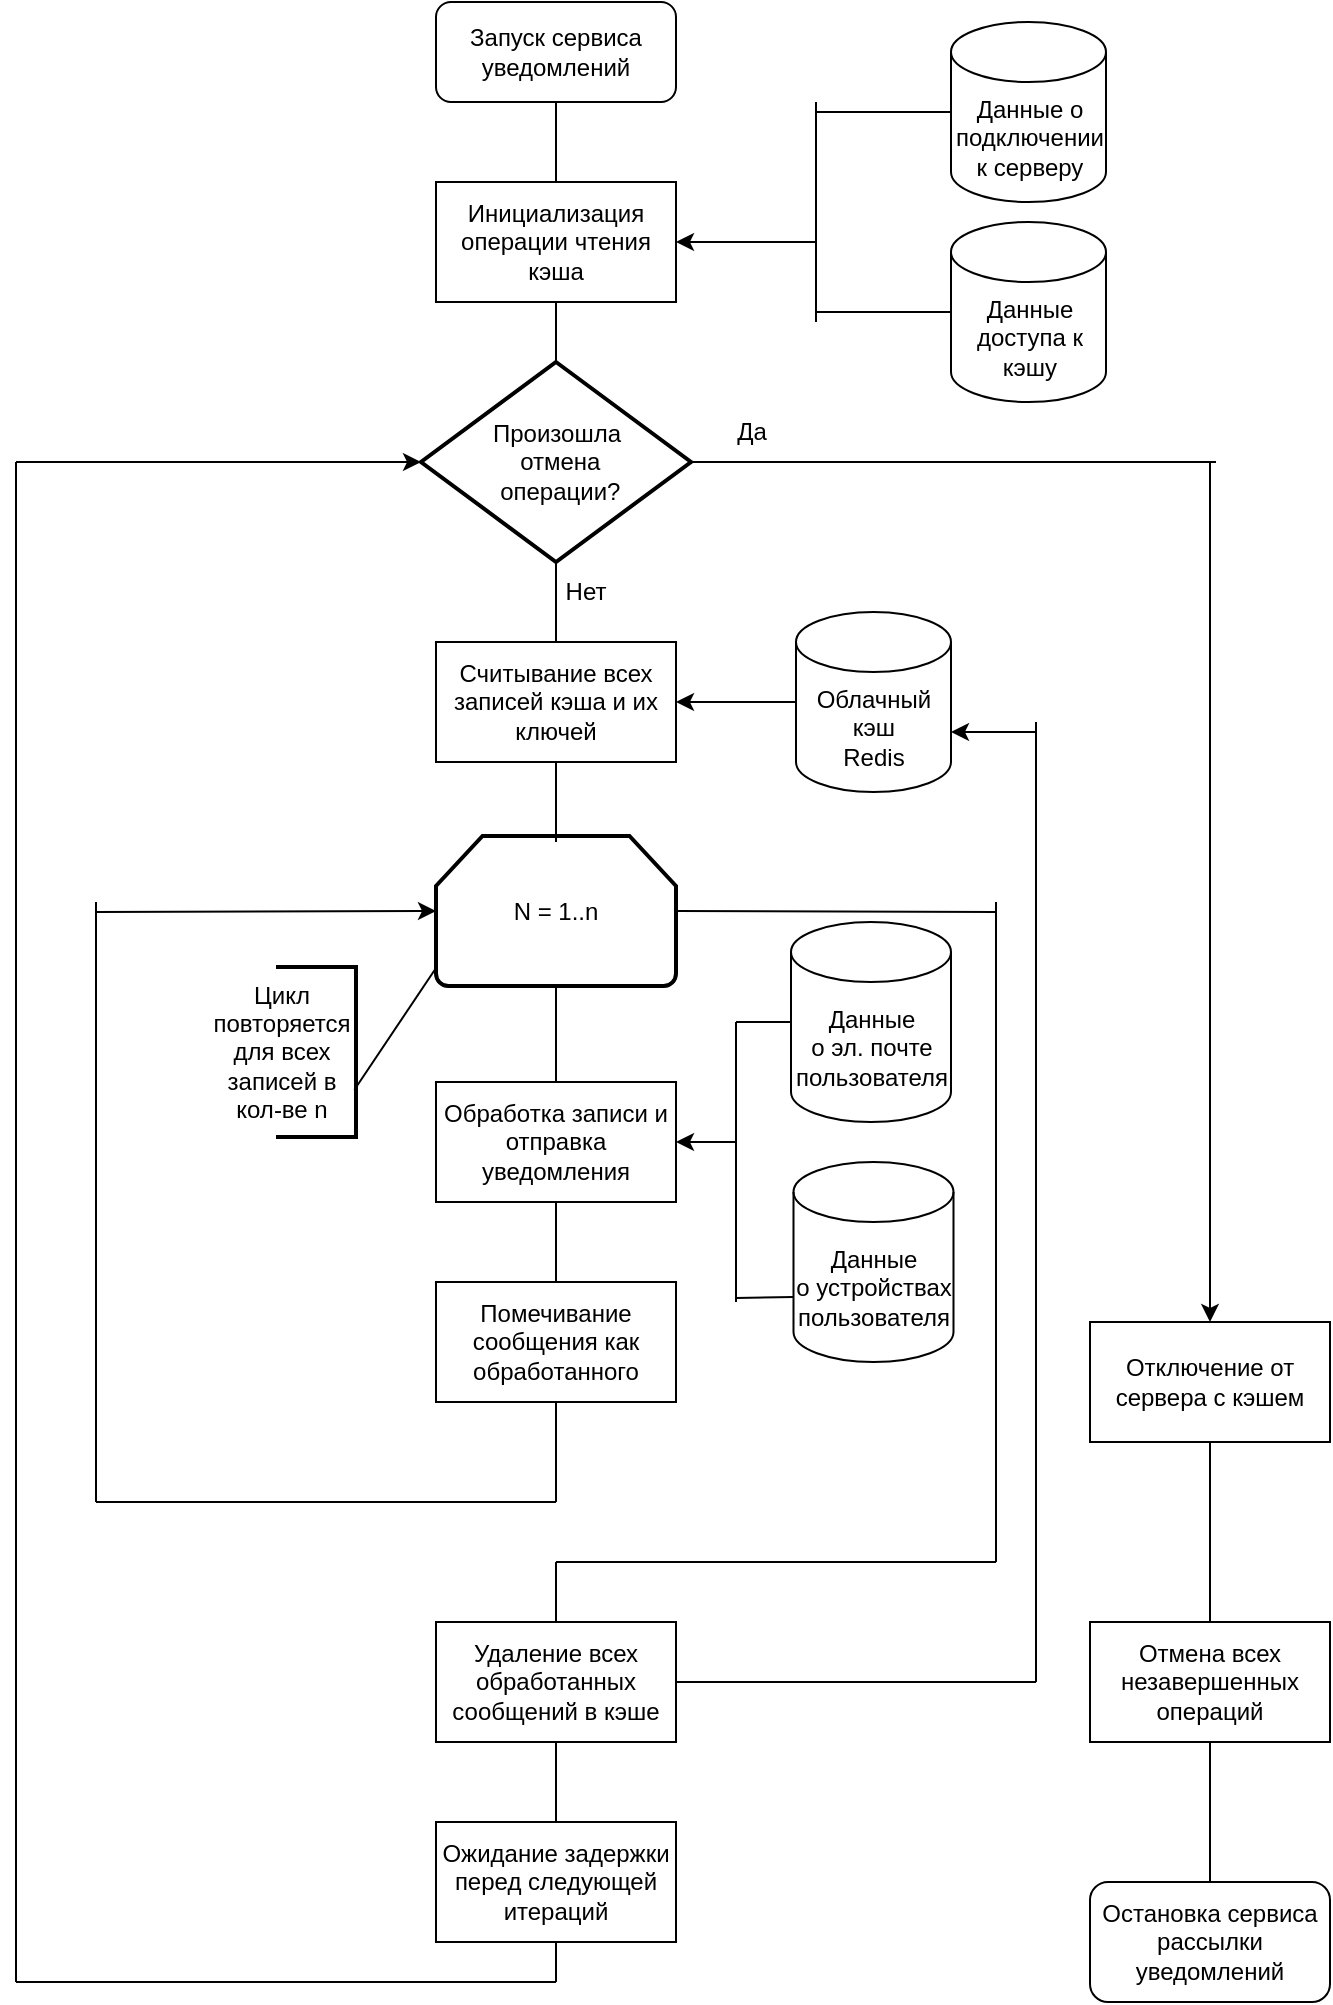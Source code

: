 <mxfile version="24.2.8" type="device">
  <diagram name="Страница — 1" id="e6kaVKJ8_xeWUmDwlyiY">
    <mxGraphModel dx="1985" dy="869" grid="1" gridSize="10" guides="1" tooltips="1" connect="1" arrows="1" fold="1" page="1" pageScale="1" pageWidth="827" pageHeight="1169" math="0" shadow="0">
      <root>
        <mxCell id="0" />
        <mxCell id="1" parent="0" />
        <mxCell id="uKHmm_yyWdfWCHC5QcY_-1" value="Запуск сервиса уведомлений" style="rounded=1;whiteSpace=wrap;html=1;" vertex="1" parent="1">
          <mxGeometry x="330" y="130" width="120" height="50" as="geometry" />
        </mxCell>
        <mxCell id="uKHmm_yyWdfWCHC5QcY_-5" value="Произошла&lt;div&gt;&amp;nbsp;отмена&lt;/div&gt;&lt;div&gt;&amp;nbsp;операции?&lt;/div&gt;" style="strokeWidth=2;html=1;shape=mxgraph.flowchart.decision;whiteSpace=wrap;" vertex="1" parent="1">
          <mxGeometry x="322.5" y="310" width="135" height="100" as="geometry" />
        </mxCell>
        <mxCell id="uKHmm_yyWdfWCHC5QcY_-6" value="Инициализация операции чтения кэша" style="rounded=0;whiteSpace=wrap;html=1;" vertex="1" parent="1">
          <mxGeometry x="330" y="220" width="120" height="60" as="geometry" />
        </mxCell>
        <mxCell id="uKHmm_yyWdfWCHC5QcY_-9" value="" style="endArrow=none;html=1;rounded=0;entryX=0.5;entryY=1;entryDx=0;entryDy=0;" edge="1" parent="1" target="uKHmm_yyWdfWCHC5QcY_-1">
          <mxGeometry width="50" height="50" relative="1" as="geometry">
            <mxPoint x="390" y="220" as="sourcePoint" />
            <mxPoint x="390" y="190" as="targetPoint" />
          </mxGeometry>
        </mxCell>
        <mxCell id="uKHmm_yyWdfWCHC5QcY_-10" value="" style="endArrow=none;html=1;rounded=0;entryX=0.5;entryY=1;entryDx=0;entryDy=0;exitX=0.5;exitY=0;exitDx=0;exitDy=0;exitPerimeter=0;" edge="1" parent="1" source="uKHmm_yyWdfWCHC5QcY_-5" target="uKHmm_yyWdfWCHC5QcY_-6">
          <mxGeometry width="50" height="50" relative="1" as="geometry">
            <mxPoint x="390" y="300" as="sourcePoint" />
            <mxPoint x="440" y="270" as="targetPoint" />
          </mxGeometry>
        </mxCell>
        <mxCell id="uKHmm_yyWdfWCHC5QcY_-11" value="Считывание всех записей кэша и их ключей" style="rounded=0;whiteSpace=wrap;html=1;" vertex="1" parent="1">
          <mxGeometry x="330" y="450" width="120" height="60" as="geometry" />
        </mxCell>
        <mxCell id="uKHmm_yyWdfWCHC5QcY_-13" value="N = 1..n" style="strokeWidth=2;html=1;shape=mxgraph.flowchart.loop_limit;whiteSpace=wrap;" vertex="1" parent="1">
          <mxGeometry x="330" y="547" width="120" height="75" as="geometry" />
        </mxCell>
        <mxCell id="uKHmm_yyWdfWCHC5QcY_-14" value="Цикл повторяется для всех записей в кол-ве n" style="text;html=1;align=center;verticalAlign=middle;whiteSpace=wrap;rounded=0;" vertex="1" parent="1">
          <mxGeometry x="222.5" y="640" width="60" height="30" as="geometry" />
        </mxCell>
        <mxCell id="uKHmm_yyWdfWCHC5QcY_-15" value="" style="strokeWidth=2;html=1;shape=mxgraph.flowchart.annotation_1;align=left;pointerEvents=1;direction=west;" vertex="1" parent="1">
          <mxGeometry x="250" y="612.5" width="40" height="85" as="geometry" />
        </mxCell>
        <mxCell id="uKHmm_yyWdfWCHC5QcY_-16" value="" style="endArrow=none;html=1;rounded=0;exitX=0.02;exitY=0.278;exitDx=0;exitDy=0;exitPerimeter=0;entryX=0;entryY=0.88;entryDx=0;entryDy=0;entryPerimeter=0;" edge="1" parent="1" source="uKHmm_yyWdfWCHC5QcY_-15" target="uKHmm_yyWdfWCHC5QcY_-13">
          <mxGeometry width="50" height="50" relative="1" as="geometry">
            <mxPoint x="390" y="520" as="sourcePoint" />
            <mxPoint x="440" y="470" as="targetPoint" />
          </mxGeometry>
        </mxCell>
        <mxCell id="uKHmm_yyWdfWCHC5QcY_-18" value="Обработка записи и отправка уведомления" style="rounded=0;whiteSpace=wrap;html=1;" vertex="1" parent="1">
          <mxGeometry x="330" y="670" width="120" height="60" as="geometry" />
        </mxCell>
        <mxCell id="uKHmm_yyWdfWCHC5QcY_-19" value="Помечивание сообщения как обработанного" style="rounded=0;whiteSpace=wrap;html=1;" vertex="1" parent="1">
          <mxGeometry x="330" y="770" width="120" height="60" as="geometry" />
        </mxCell>
        <mxCell id="uKHmm_yyWdfWCHC5QcY_-20" value="" style="endArrow=none;html=1;rounded=0;exitX=0.5;exitY=1;exitDx=0;exitDy=0;" edge="1" parent="1" source="uKHmm_yyWdfWCHC5QcY_-19">
          <mxGeometry width="50" height="50" relative="1" as="geometry">
            <mxPoint x="390" y="820" as="sourcePoint" />
            <mxPoint x="390" y="880" as="targetPoint" />
          </mxGeometry>
        </mxCell>
        <mxCell id="uKHmm_yyWdfWCHC5QcY_-21" value="" style="endArrow=none;html=1;rounded=0;exitX=0.5;exitY=1;exitDx=0;exitDy=0;exitPerimeter=0;entryX=0.5;entryY=0;entryDx=0;entryDy=0;" edge="1" parent="1" source="uKHmm_yyWdfWCHC5QcY_-13" target="uKHmm_yyWdfWCHC5QcY_-18">
          <mxGeometry width="50" height="50" relative="1" as="geometry">
            <mxPoint x="390" y="820" as="sourcePoint" />
            <mxPoint x="390" y="660" as="targetPoint" />
          </mxGeometry>
        </mxCell>
        <mxCell id="uKHmm_yyWdfWCHC5QcY_-22" value="" style="endArrow=none;html=1;rounded=0;entryX=0.5;entryY=1;entryDx=0;entryDy=0;" edge="1" parent="1" target="uKHmm_yyWdfWCHC5QcY_-11">
          <mxGeometry width="50" height="50" relative="1" as="geometry">
            <mxPoint x="390" y="550" as="sourcePoint" />
            <mxPoint x="440" y="570" as="targetPoint" />
          </mxGeometry>
        </mxCell>
        <mxCell id="uKHmm_yyWdfWCHC5QcY_-23" value="" style="endArrow=none;html=1;rounded=0;entryX=0.5;entryY=1;entryDx=0;entryDy=0;entryPerimeter=0;" edge="1" parent="1" target="uKHmm_yyWdfWCHC5QcY_-5">
          <mxGeometry width="50" height="50" relative="1" as="geometry">
            <mxPoint x="390" y="450" as="sourcePoint" />
            <mxPoint x="440" y="570" as="targetPoint" />
          </mxGeometry>
        </mxCell>
        <mxCell id="uKHmm_yyWdfWCHC5QcY_-25" value="" style="endArrow=none;html=1;rounded=0;entryX=0.5;entryY=0;entryDx=0;entryDy=0;exitX=0.5;exitY=1;exitDx=0;exitDy=0;" edge="1" parent="1" source="uKHmm_yyWdfWCHC5QcY_-18" target="uKHmm_yyWdfWCHC5QcY_-19">
          <mxGeometry width="50" height="50" relative="1" as="geometry">
            <mxPoint x="390" y="820" as="sourcePoint" />
            <mxPoint x="440" y="770" as="targetPoint" />
          </mxGeometry>
        </mxCell>
        <mxCell id="uKHmm_yyWdfWCHC5QcY_-26" value="" style="endArrow=none;html=1;rounded=0;" edge="1" parent="1">
          <mxGeometry width="50" height="50" relative="1" as="geometry">
            <mxPoint x="390" y="880" as="sourcePoint" />
            <mxPoint x="160" y="880" as="targetPoint" />
          </mxGeometry>
        </mxCell>
        <mxCell id="uKHmm_yyWdfWCHC5QcY_-27" value="" style="endArrow=none;html=1;rounded=0;" edge="1" parent="1">
          <mxGeometry width="50" height="50" relative="1" as="geometry">
            <mxPoint x="160" y="880" as="sourcePoint" />
            <mxPoint x="160" y="580" as="targetPoint" />
          </mxGeometry>
        </mxCell>
        <mxCell id="uKHmm_yyWdfWCHC5QcY_-30" value="" style="endArrow=classic;html=1;rounded=0;entryX=0;entryY=0.5;entryDx=0;entryDy=0;entryPerimeter=0;" edge="1" parent="1" target="uKHmm_yyWdfWCHC5QcY_-13">
          <mxGeometry width="50" height="50" relative="1" as="geometry">
            <mxPoint x="160" y="585" as="sourcePoint" />
            <mxPoint x="320" y="540" as="targetPoint" />
          </mxGeometry>
        </mxCell>
        <mxCell id="uKHmm_yyWdfWCHC5QcY_-34" value="" style="endArrow=none;html=1;rounded=0;entryX=1;entryY=0.5;entryDx=0;entryDy=0;entryPerimeter=0;" edge="1" parent="1" target="uKHmm_yyWdfWCHC5QcY_-13">
          <mxGeometry width="50" height="50" relative="1" as="geometry">
            <mxPoint x="610" y="585" as="sourcePoint" />
            <mxPoint x="440" y="770" as="targetPoint" />
          </mxGeometry>
        </mxCell>
        <mxCell id="uKHmm_yyWdfWCHC5QcY_-36" value="Удаление всех обработанных сообщений в кэше" style="rounded=0;whiteSpace=wrap;html=1;" vertex="1" parent="1">
          <mxGeometry x="330" y="940" width="120" height="60" as="geometry" />
        </mxCell>
        <mxCell id="uKHmm_yyWdfWCHC5QcY_-37" value="" style="endArrow=none;html=1;rounded=0;" edge="1" parent="1">
          <mxGeometry width="50" height="50" relative="1" as="geometry">
            <mxPoint x="610" y="910" as="sourcePoint" />
            <mxPoint x="610" y="580" as="targetPoint" />
          </mxGeometry>
        </mxCell>
        <mxCell id="uKHmm_yyWdfWCHC5QcY_-38" value="" style="endArrow=none;html=1;rounded=0;" edge="1" parent="1">
          <mxGeometry width="50" height="50" relative="1" as="geometry">
            <mxPoint x="390" y="910" as="sourcePoint" />
            <mxPoint x="610" y="910" as="targetPoint" />
          </mxGeometry>
        </mxCell>
        <mxCell id="uKHmm_yyWdfWCHC5QcY_-40" value="" style="endArrow=none;html=1;rounded=0;" edge="1" parent="1">
          <mxGeometry width="50" height="50" relative="1" as="geometry">
            <mxPoint x="390" y="940" as="sourcePoint" />
            <mxPoint x="390" y="910" as="targetPoint" />
          </mxGeometry>
        </mxCell>
        <mxCell id="uKHmm_yyWdfWCHC5QcY_-41" value="" style="endArrow=none;html=1;rounded=0;exitX=0.5;exitY=1;exitDx=0;exitDy=0;" edge="1" parent="1" source="uKHmm_yyWdfWCHC5QcY_-36">
          <mxGeometry width="50" height="50" relative="1" as="geometry">
            <mxPoint x="390" y="920" as="sourcePoint" />
            <mxPoint x="390" y="1050" as="targetPoint" />
          </mxGeometry>
        </mxCell>
        <mxCell id="uKHmm_yyWdfWCHC5QcY_-42" value="" style="endArrow=none;html=1;rounded=0;" edge="1" parent="1">
          <mxGeometry width="50" height="50" relative="1" as="geometry">
            <mxPoint x="390" y="1120" as="sourcePoint" />
            <mxPoint x="120" y="1120" as="targetPoint" />
          </mxGeometry>
        </mxCell>
        <mxCell id="uKHmm_yyWdfWCHC5QcY_-43" value="" style="endArrow=none;html=1;rounded=0;" edge="1" parent="1">
          <mxGeometry width="50" height="50" relative="1" as="geometry">
            <mxPoint x="120" y="1120" as="sourcePoint" />
            <mxPoint x="120" y="360" as="targetPoint" />
          </mxGeometry>
        </mxCell>
        <mxCell id="uKHmm_yyWdfWCHC5QcY_-44" value="" style="endArrow=classic;html=1;rounded=0;entryX=0;entryY=0.5;entryDx=0;entryDy=0;entryPerimeter=0;" edge="1" parent="1" target="uKHmm_yyWdfWCHC5QcY_-5">
          <mxGeometry width="50" height="50" relative="1" as="geometry">
            <mxPoint x="120" y="360" as="sourcePoint" />
            <mxPoint x="440" y="470" as="targetPoint" />
          </mxGeometry>
        </mxCell>
        <mxCell id="uKHmm_yyWdfWCHC5QcY_-45" value="" style="endArrow=none;html=1;rounded=0;entryX=1;entryY=0.5;entryDx=0;entryDy=0;entryPerimeter=0;" edge="1" parent="1" target="uKHmm_yyWdfWCHC5QcY_-5">
          <mxGeometry width="50" height="50" relative="1" as="geometry">
            <mxPoint x="720" y="360" as="sourcePoint" />
            <mxPoint x="440" y="570" as="targetPoint" />
          </mxGeometry>
        </mxCell>
        <mxCell id="uKHmm_yyWdfWCHC5QcY_-48" value="Ожидание задержки перед следующей итераций" style="rounded=0;whiteSpace=wrap;html=1;" vertex="1" parent="1">
          <mxGeometry x="330" y="1040" width="120" height="60" as="geometry" />
        </mxCell>
        <mxCell id="uKHmm_yyWdfWCHC5QcY_-49" value="" style="endArrow=none;html=1;rounded=0;entryX=0.5;entryY=1;entryDx=0;entryDy=0;" edge="1" parent="1" target="uKHmm_yyWdfWCHC5QcY_-48">
          <mxGeometry width="50" height="50" relative="1" as="geometry">
            <mxPoint x="390" y="1120" as="sourcePoint" />
            <mxPoint x="440" y="970" as="targetPoint" />
          </mxGeometry>
        </mxCell>
        <mxCell id="uKHmm_yyWdfWCHC5QcY_-52" value="Отключение от сервера с кэшем" style="rounded=0;whiteSpace=wrap;html=1;" vertex="1" parent="1">
          <mxGeometry x="657" y="790" width="120" height="60" as="geometry" />
        </mxCell>
        <mxCell id="uKHmm_yyWdfWCHC5QcY_-53" value="Отмена всех незавершенных операций" style="rounded=0;whiteSpace=wrap;html=1;" vertex="1" parent="1">
          <mxGeometry x="657" y="940" width="120" height="60" as="geometry" />
        </mxCell>
        <mxCell id="uKHmm_yyWdfWCHC5QcY_-54" value="" style="endArrow=none;html=1;rounded=0;entryX=0.5;entryY=1;entryDx=0;entryDy=0;" edge="1" parent="1" source="uKHmm_yyWdfWCHC5QcY_-53" target="uKHmm_yyWdfWCHC5QcY_-52">
          <mxGeometry width="50" height="50" relative="1" as="geometry">
            <mxPoint x="507" y="1010" as="sourcePoint" />
            <mxPoint x="557" y="960" as="targetPoint" />
          </mxGeometry>
        </mxCell>
        <mxCell id="uKHmm_yyWdfWCHC5QcY_-55" value="Остановка сервиса&lt;div&gt;рассылки уведомлений&lt;/div&gt;" style="rounded=1;whiteSpace=wrap;html=1;" vertex="1" parent="1">
          <mxGeometry x="657" y="1070" width="120" height="60" as="geometry" />
        </mxCell>
        <mxCell id="uKHmm_yyWdfWCHC5QcY_-56" value="" style="endArrow=none;html=1;rounded=0;entryX=0.5;entryY=1;entryDx=0;entryDy=0;" edge="1" parent="1" source="uKHmm_yyWdfWCHC5QcY_-55" target="uKHmm_yyWdfWCHC5QcY_-53">
          <mxGeometry width="50" height="50" relative="1" as="geometry">
            <mxPoint x="507" y="1110" as="sourcePoint" />
            <mxPoint x="557" y="1060" as="targetPoint" />
          </mxGeometry>
        </mxCell>
        <mxCell id="uKHmm_yyWdfWCHC5QcY_-57" value="Да" style="text;html=1;align=center;verticalAlign=middle;whiteSpace=wrap;rounded=0;" vertex="1" parent="1">
          <mxGeometry x="457.5" y="330" width="60" height="30" as="geometry" />
        </mxCell>
        <mxCell id="uKHmm_yyWdfWCHC5QcY_-58" value="Нет" style="text;html=1;align=center;verticalAlign=middle;whiteSpace=wrap;rounded=0;" vertex="1" parent="1">
          <mxGeometry x="370" y="410" width="70" height="30" as="geometry" />
        </mxCell>
        <mxCell id="uKHmm_yyWdfWCHC5QcY_-59" value="Облачный&lt;div&gt;кэш&lt;/div&gt;&lt;div&gt;Redis&lt;/div&gt;" style="shape=cylinder3;whiteSpace=wrap;html=1;boundedLbl=1;backgroundOutline=1;size=15;" vertex="1" parent="1">
          <mxGeometry x="510" y="435" width="77.5" height="90" as="geometry" />
        </mxCell>
        <mxCell id="uKHmm_yyWdfWCHC5QcY_-60" value="Данные о подключении&lt;div&gt;к серверу&lt;/div&gt;" style="shape=cylinder3;whiteSpace=wrap;html=1;boundedLbl=1;backgroundOutline=1;size=15;" vertex="1" parent="1">
          <mxGeometry x="587.5" y="140" width="77.5" height="90" as="geometry" />
        </mxCell>
        <mxCell id="uKHmm_yyWdfWCHC5QcY_-61" value="Данные&lt;div&gt;доступа к кэшу&lt;/div&gt;" style="shape=cylinder3;whiteSpace=wrap;html=1;boundedLbl=1;backgroundOutline=1;size=15;" vertex="1" parent="1">
          <mxGeometry x="587.5" y="240" width="77.5" height="90" as="geometry" />
        </mxCell>
        <mxCell id="uKHmm_yyWdfWCHC5QcY_-62" value="" style="endArrow=classic;html=1;rounded=0;" edge="1" parent="1" target="uKHmm_yyWdfWCHC5QcY_-6">
          <mxGeometry width="50" height="50" relative="1" as="geometry">
            <mxPoint x="520" y="250" as="sourcePoint" />
            <mxPoint x="350" y="330" as="targetPoint" />
          </mxGeometry>
        </mxCell>
        <mxCell id="uKHmm_yyWdfWCHC5QcY_-63" value="" style="endArrow=none;html=1;rounded=0;entryX=0;entryY=0.5;entryDx=0;entryDy=0;entryPerimeter=0;" edge="1" parent="1" target="uKHmm_yyWdfWCHC5QcY_-60">
          <mxGeometry width="50" height="50" relative="1" as="geometry">
            <mxPoint x="520" y="185" as="sourcePoint" />
            <mxPoint x="350" y="330" as="targetPoint" />
          </mxGeometry>
        </mxCell>
        <mxCell id="uKHmm_yyWdfWCHC5QcY_-64" value="" style="endArrow=none;html=1;rounded=0;entryX=0;entryY=0.5;entryDx=0;entryDy=0;entryPerimeter=0;" edge="1" parent="1" target="uKHmm_yyWdfWCHC5QcY_-61">
          <mxGeometry width="50" height="50" relative="1" as="geometry">
            <mxPoint x="520" y="285" as="sourcePoint" />
            <mxPoint x="350" y="330" as="targetPoint" />
          </mxGeometry>
        </mxCell>
        <mxCell id="uKHmm_yyWdfWCHC5QcY_-65" value="" style="endArrow=none;html=1;rounded=0;" edge="1" parent="1">
          <mxGeometry width="50" height="50" relative="1" as="geometry">
            <mxPoint x="520" y="290" as="sourcePoint" />
            <mxPoint x="520" y="180" as="targetPoint" />
          </mxGeometry>
        </mxCell>
        <mxCell id="uKHmm_yyWdfWCHC5QcY_-66" value="" style="endArrow=classic;html=1;rounded=0;exitX=0;exitY=0.5;exitDx=0;exitDy=0;exitPerimeter=0;" edge="1" parent="1" source="uKHmm_yyWdfWCHC5QcY_-59" target="uKHmm_yyWdfWCHC5QcY_-11">
          <mxGeometry width="50" height="50" relative="1" as="geometry">
            <mxPoint x="300" y="480" as="sourcePoint" />
            <mxPoint x="350" y="430" as="targetPoint" />
          </mxGeometry>
        </mxCell>
        <mxCell id="uKHmm_yyWdfWCHC5QcY_-67" value="Данные&lt;div&gt;о эл. почте&lt;/div&gt;&lt;div&gt;пользователя&lt;/div&gt;" style="shape=cylinder3;whiteSpace=wrap;html=1;boundedLbl=1;backgroundOutline=1;size=15;" vertex="1" parent="1">
          <mxGeometry x="507.5" y="590" width="80" height="100" as="geometry" />
        </mxCell>
        <mxCell id="uKHmm_yyWdfWCHC5QcY_-68" value="Данные&lt;div&gt;о устройствах&lt;/div&gt;&lt;div&gt;пользователя&lt;/div&gt;" style="shape=cylinder3;whiteSpace=wrap;html=1;boundedLbl=1;backgroundOutline=1;size=15;" vertex="1" parent="1">
          <mxGeometry x="508.75" y="710" width="80" height="100" as="geometry" />
        </mxCell>
        <mxCell id="uKHmm_yyWdfWCHC5QcY_-69" value="" style="endArrow=classic;html=1;rounded=0;entryX=1;entryY=0.5;entryDx=0;entryDy=0;" edge="1" parent="1" target="uKHmm_yyWdfWCHC5QcY_-18">
          <mxGeometry width="50" height="50" relative="1" as="geometry">
            <mxPoint x="480" y="700" as="sourcePoint" />
            <mxPoint x="350" y="750" as="targetPoint" />
          </mxGeometry>
        </mxCell>
        <mxCell id="uKHmm_yyWdfWCHC5QcY_-70" value="" style="endArrow=none;html=1;rounded=0;entryX=0;entryY=0;entryDx=0;entryDy=67.5;entryPerimeter=0;" edge="1" parent="1" target="uKHmm_yyWdfWCHC5QcY_-68">
          <mxGeometry width="50" height="50" relative="1" as="geometry">
            <mxPoint x="480" y="778" as="sourcePoint" />
            <mxPoint x="253.75" y="790" as="targetPoint" />
          </mxGeometry>
        </mxCell>
        <mxCell id="uKHmm_yyWdfWCHC5QcY_-71" value="" style="endArrow=none;html=1;rounded=0;entryX=0;entryY=0.5;entryDx=0;entryDy=0;entryPerimeter=0;" edge="1" parent="1" target="uKHmm_yyWdfWCHC5QcY_-67">
          <mxGeometry width="50" height="50" relative="1" as="geometry">
            <mxPoint x="480" y="640" as="sourcePoint" />
            <mxPoint x="253.75" y="790" as="targetPoint" />
          </mxGeometry>
        </mxCell>
        <mxCell id="uKHmm_yyWdfWCHC5QcY_-72" value="" style="endArrow=none;html=1;rounded=0;" edge="1" parent="1">
          <mxGeometry width="50" height="50" relative="1" as="geometry">
            <mxPoint x="480" y="780" as="sourcePoint" />
            <mxPoint x="480" y="640" as="targetPoint" />
          </mxGeometry>
        </mxCell>
        <mxCell id="uKHmm_yyWdfWCHC5QcY_-74" value="" style="endArrow=none;html=1;rounded=0;exitX=1;exitY=0.5;exitDx=0;exitDy=0;" edge="1" parent="1" source="uKHmm_yyWdfWCHC5QcY_-36">
          <mxGeometry width="50" height="50" relative="1" as="geometry">
            <mxPoint x="300" y="800" as="sourcePoint" />
            <mxPoint x="630" y="970" as="targetPoint" />
          </mxGeometry>
        </mxCell>
        <mxCell id="uKHmm_yyWdfWCHC5QcY_-76" value="" style="endArrow=none;html=1;rounded=0;" edge="1" parent="1">
          <mxGeometry width="50" height="50" relative="1" as="geometry">
            <mxPoint x="630" y="490" as="sourcePoint" />
            <mxPoint x="630" y="970" as="targetPoint" />
          </mxGeometry>
        </mxCell>
        <mxCell id="uKHmm_yyWdfWCHC5QcY_-77" value="" style="endArrow=classic;html=1;rounded=0;entryX=1;entryY=0;entryDx=0;entryDy=60;entryPerimeter=0;" edge="1" parent="1" target="uKHmm_yyWdfWCHC5QcY_-59">
          <mxGeometry width="50" height="50" relative="1" as="geometry">
            <mxPoint x="630" y="495" as="sourcePoint" />
            <mxPoint x="160" y="610" as="targetPoint" />
          </mxGeometry>
        </mxCell>
        <mxCell id="uKHmm_yyWdfWCHC5QcY_-78" value="" style="endArrow=classic;html=1;rounded=0;entryX=0.5;entryY=0;entryDx=0;entryDy=0;" edge="1" parent="1" target="uKHmm_yyWdfWCHC5QcY_-52">
          <mxGeometry width="50" height="50" relative="1" as="geometry">
            <mxPoint x="717" y="360" as="sourcePoint" />
            <mxPoint x="160" y="610" as="targetPoint" />
          </mxGeometry>
        </mxCell>
      </root>
    </mxGraphModel>
  </diagram>
</mxfile>
